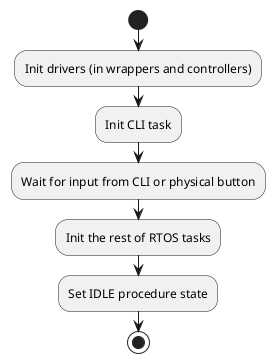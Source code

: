 @startuml Init_procedure

start
:Init drivers (in wrappers and controllers);
:Init CLI task;
:Wait for input from CLI or physical button;
:Init the rest of RTOS tasks;
:Set IDLE procedure state;
stop



@enduml